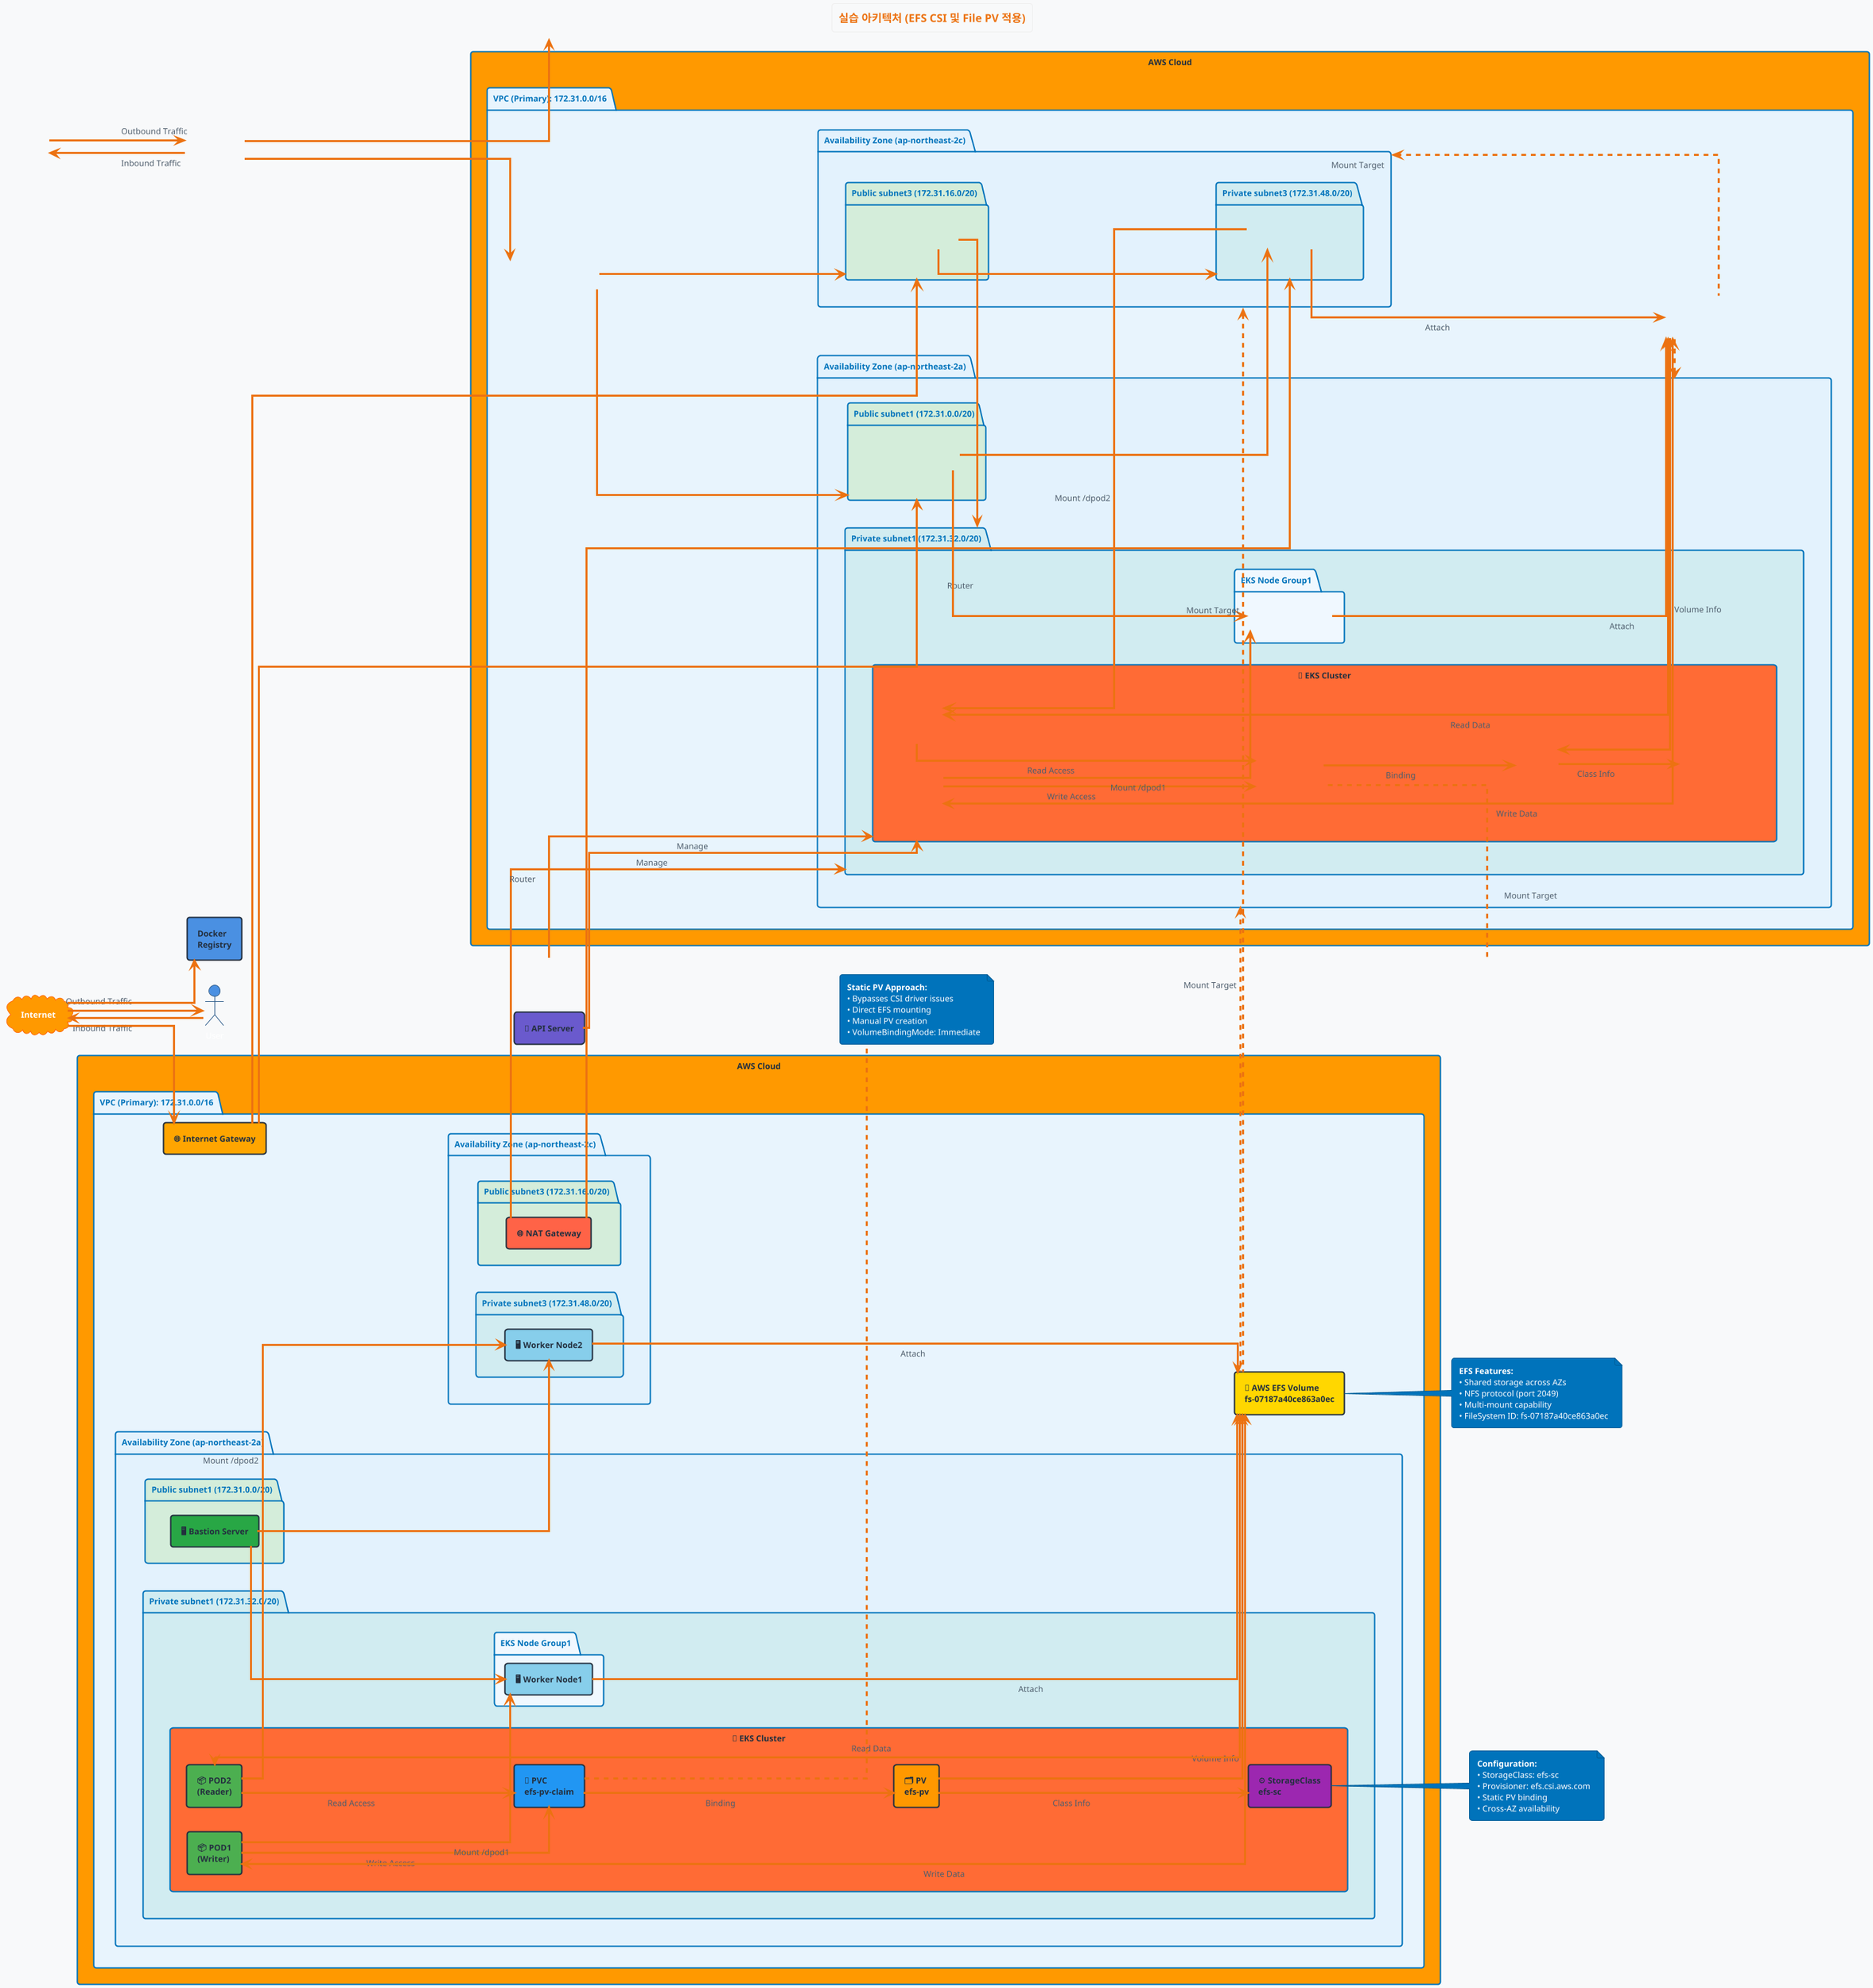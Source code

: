 @startuml
!theme aws-orange
skinparam backgroundColor #f8f9fa
skinparam linetype ortho
left to right direction

skinparam rectangle {
    BackgroundColor #ffffff
    BorderColor #232f3e
    BorderThickness 2
    FontColor #232f3e
    FontStyle bold
}

skinparam package {
    BackgroundColor #e8f4fd
    BorderColor #0073bb
    BorderThickness 2
    FontColor #0073bb
    FontStyle bold
}

skinparam cloud {
    BackgroundColor #ff9900
    BorderColor #ff6600
    FontColor white
    FontStyle bold
}

skinparam actor {
    BackgroundColor #4a90e2
    BorderColor #2e5c8a
    FontColor white
}

title <size:16><b>실습 아키텍처 (EFS CSI 및 File PV 적용)</b></size>

' External Components
actor "User" as user #4a90e2
cloud "Internet" as internet #ff9900
rectangle "Docker\nRegistry" as docker_registry #4a90e2

' AWS Cloud
rectangle "AWS Cloud" as aws_cloud #ff9900 {
    
    ' VPC Container
    package "VPC (Primary): 172.31.0.0/16" as vpc #e8f4fd {
        
        rectangle "🌐 Internet Gateway" as igw #ffa500
        
        ' Availability Zone 1
        package "Availability Zone (ap-northeast-2a)" as az1 #e3f2fd {
            
            ' Public Subnet 1
            package "Public subnet1 (172.31.0.0/20)" as pub_subnet1 #d4edda {
                rectangle "🖥️ Bastion Server" as bastion #28a745
            }
            
            ' Private Subnet 1
            package "Private subnet1 (172.31.32.0/20)" as priv_subnet1 #d1ecf1 {
                
                ' EKS Cluster
                rectangle "🚀 EKS Cluster" as eks_cluster #ff6b35 {
                    rectangle "📦 POD1\n(Writer)" as pod1 #4CAF50
                    rectangle "📦 POD2\n(Reader)" as pod2_cluster #4CAF50
                    rectangle "💾 PVC\nefs-pv-claim" as pvc #2196F3
                    rectangle "🗂️ PV\nefs-pv" as pv #FF9800
                    rectangle "⚙️ StorageClass\nefs-sc" as storage_class #9C27B0
                }
                
                ' EKS Node Group
                package "EKS Node Group1" as node_group1 #f0f8ff {
                    rectangle "🖥️ Worker Node1" as worker_node1 #87CEEB
                }
                

            }
        }
        
        ' Availability Zone 2
        package "Availability Zone (ap-northeast-2c)" as az2 #e3f2fd {
            
            ' Public Subnet 3
            package "Public subnet3 (172.31.16.0/20)" as pub_subnet3 #d4edda {
                rectangle "🌐 NAT Gateway" as nat_gw #FF6347
            }
            
            ' Private Subnet 3
            package "Private subnet3 (172.31.48.0/20)" as priv_subnet3 #d1ecf1 {
                rectangle "🖥️ Worker Node2" as worker_node2 #87CEEB
            }
        }
        
        ' EFS Volume
        rectangle "📁 AWS EFS Volume\nfs-07187a40ce863a0ec" as efs_volume #FFD700
    }
}

' API Server
rectangle "🔧 API Server" as api_server #6A5ACD

' Connections - External
user --> internet : "Inbound Traffic"
internet --> user : "Outbound Traffic"
internet --> docker_registry

' Connections - VPC
internet --> igw
igw --> pub_subnet1
igw --> pub_subnet3

' NAT Gateway routing
nat_gw --> priv_subnet1 : "Router"
nat_gw --> priv_subnet3

' Bastion connections
bastion --> worker_node1
bastion --> worker_node2

' Kubernetes Storage Chain
pod1 --> pvc : "Write Access"
pod2_cluster --> pvc : "Read Access"
pvc --> pv : "Binding"
pv --> storage_class : "Class Info"

' Pod to Worker Node mounting
pod1 --> worker_node1 : "Mount /dpod1"
pod2_cluster --> worker_node2 : "Mount /dpod2"

' EFS Storage connections
pv --> efs_volume : "Volume Info"
worker_node1 --> efs_volume : "Attach"
worker_node2 --> efs_volume : "Attach"

' API Server management
api_server --> eks_cluster : "Manage"

' Cross-AZ EFS Mount Targets
efs_volume .up.> az1 : "Mount Target"
efs_volume .up.> az2 : "Mount Target"

' Pod to EFS direct connections
pod1 <--> efs_volume : "Write Data"
pod2_cluster <--> efs_volume : "Read Data"

' Notes with enhanced styling
note right of efs_volume
  <b>EFS Features:</b>
  • Shared storage across AZs
  • NFS protocol (port 2049)
  • Multi-mount capability
  • FileSystem ID: fs-07187a40ce863a0ec
end note

note right of pvc
  <b>Static PV Approach:</b>
  • Bypasses CSI driver issues
  • Direct EFS mounting
  • Manual PV creation
  • VolumeBindingMode: Immediate
end note

note right of storage_class
  <b>Configuration:</b>
  • StorageClass: efs-sc
  • Provisioner: efs.csi.aws.com
  • Static PV binding
  • Cross-AZ availability
end note

@enduml
